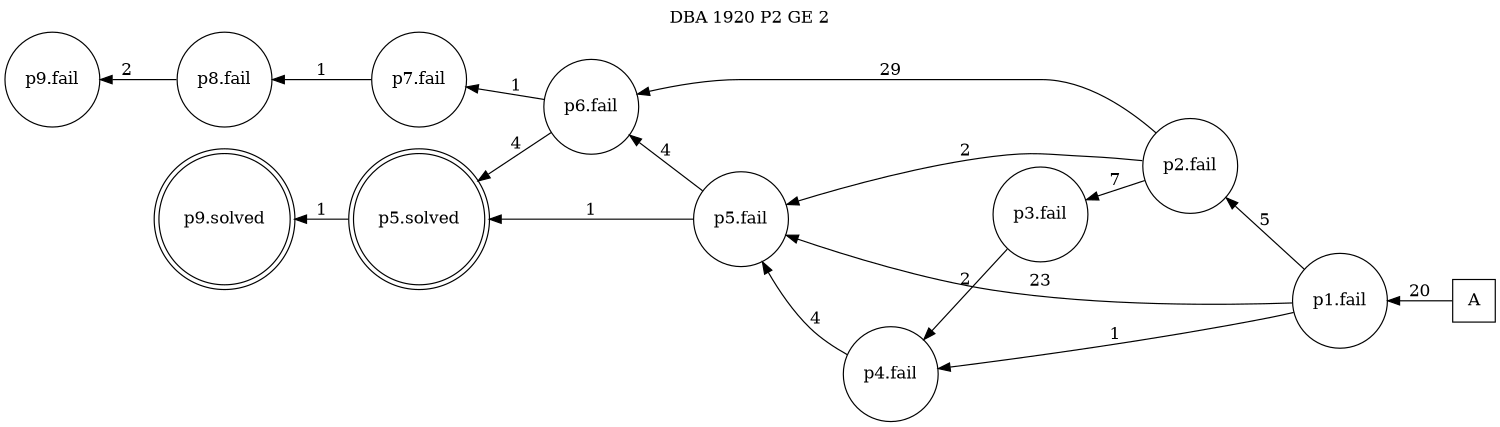 digraph DBA_1920_P2_GE_2 {
labelloc="tl"
label= " DBA 1920 P2 GE 2 "
rankdir="RL";
graph [ size=" 10 , 10 !"]

"A" [shape="square" label="A"]
"p1.fail" [shape="circle" label="p1.fail"]
"p2.fail" [shape="circle" label="p2.fail"]
"p3.fail" [shape="circle" label="p3.fail"]
"p4.fail" [shape="circle" label="p4.fail"]
"p5.fail" [shape="circle" label="p5.fail"]
"p6.fail" [shape="circle" label="p6.fail"]
"p7.fail" [shape="circle" label="p7.fail"]
"p8.fail" [shape="circle" label="p8.fail"]
"p9.fail" [shape="circle" label="p9.fail"]
"p5.solved" [shape="doublecircle" label="p5.solved"]
"p9.solved" [shape="doublecircle" label="p9.solved"]
"A" -> "p1.fail" [ label=20]
"p1.fail" -> "p2.fail" [ label=5]
"p1.fail" -> "p4.fail" [ label=1]
"p1.fail" -> "p5.fail" [ label=23]
"p2.fail" -> "p3.fail" [ label=7]
"p2.fail" -> "p5.fail" [ label=2]
"p2.fail" -> "p6.fail" [ label=29]
"p3.fail" -> "p4.fail" [ label=2]
"p4.fail" -> "p5.fail" [ label=4]
"p5.fail" -> "p6.fail" [ label=4]
"p5.fail" -> "p5.solved" [ label=1]
"p6.fail" -> "p7.fail" [ label=1]
"p6.fail" -> "p5.solved" [ label=4]
"p7.fail" -> "p8.fail" [ label=1]
"p8.fail" -> "p9.fail" [ label=2]
"p5.solved" -> "p9.solved" [ label=1]
}
